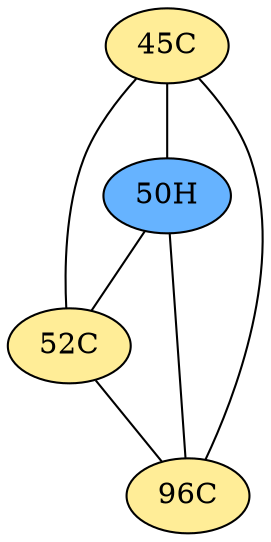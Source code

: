 // The Round Table
graph {
	"45C" [fillcolor="#FFED97" style=radial]
	"50H" [fillcolor="#66B3FF" style=radial]
	"45C" -- "50H" [penwidth=1]
	"45C" [fillcolor="#FFED97" style=radial]
	"52C" [fillcolor="#FFED97" style=radial]
	"45C" -- "52C" [penwidth=1]
	"45C" [fillcolor="#FFED97" style=radial]
	"96C" [fillcolor="#FFED97" style=radial]
	"45C" -- "96C" [penwidth=1]
	"50H" [fillcolor="#66B3FF" style=radial]
	"52C" [fillcolor="#FFED97" style=radial]
	"50H" -- "52C" [penwidth=1]
	"50H" [fillcolor="#66B3FF" style=radial]
	"96C" [fillcolor="#FFED97" style=radial]
	"50H" -- "96C" [penwidth=1]
	"52C" [fillcolor="#FFED97" style=radial]
	"96C" [fillcolor="#FFED97" style=radial]
	"52C" -- "96C" [penwidth=1]
}
